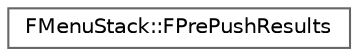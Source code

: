 digraph "Graphical Class Hierarchy"
{
 // INTERACTIVE_SVG=YES
 // LATEX_PDF_SIZE
  bgcolor="transparent";
  edge [fontname=Helvetica,fontsize=10,labelfontname=Helvetica,labelfontsize=10];
  node [fontname=Helvetica,fontsize=10,shape=box,height=0.2,width=0.4];
  rankdir="LR";
  Node0 [id="Node000000",label="FMenuStack::FPrePushResults",height=0.2,width=0.4,color="grey40", fillcolor="white", style="filled",URL="$d5/dd8/structFMenuStack_1_1FPrePushResults.html",tooltip="Contains all the options returned from the pre-push stage of the menu creation process."];
}
